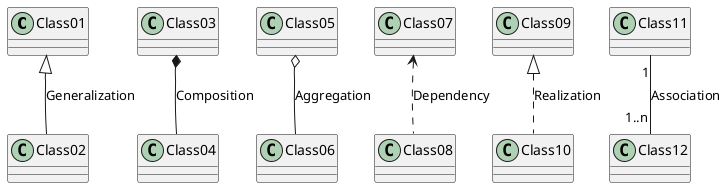 @startuml class-diagram-02a.svg
/'
 ' Samples for Class Diagrams
 '/
 show circle

Class01 <|-- Class02 : Generalization
Class03 *-- Class04 : Composition
Class05 o-- Class06 : Aggregation
Class07 <.. Class08 : Dependency
Class09 <|.. Class10 : Realization
Class11 "1" -- "1..n" Class12 : Association

@enduml

@startuml class-diagram-02b.svg
/'
 ' Samples for Class Diagrams
 '/
 show circle

Class01 <|- Class02 : Generalization

Class03 *- Class04 : Composition

Class05 o- Class06 : Aggregation

@enduml

@startuml class-diagram-02c.svg
/'
 ' Samples for Class Diagrams
 '/
 show circle

Class07 <. Class08 : Dependency

Class09 <|. Class10 : Realization

Class11 "1" - "1..n" Class12 : Association

@enduml

@startuml class-diagram-02d.svg
/'
 ' Samples for Class Diagrams
 '/

hide empty members

ClassCenter <-left- ClassRight
ClassCenter <-right- ClassLeft
ClassCenter <-up- ClassDown
ClassCenter <-down- ClassUp

@enduml
